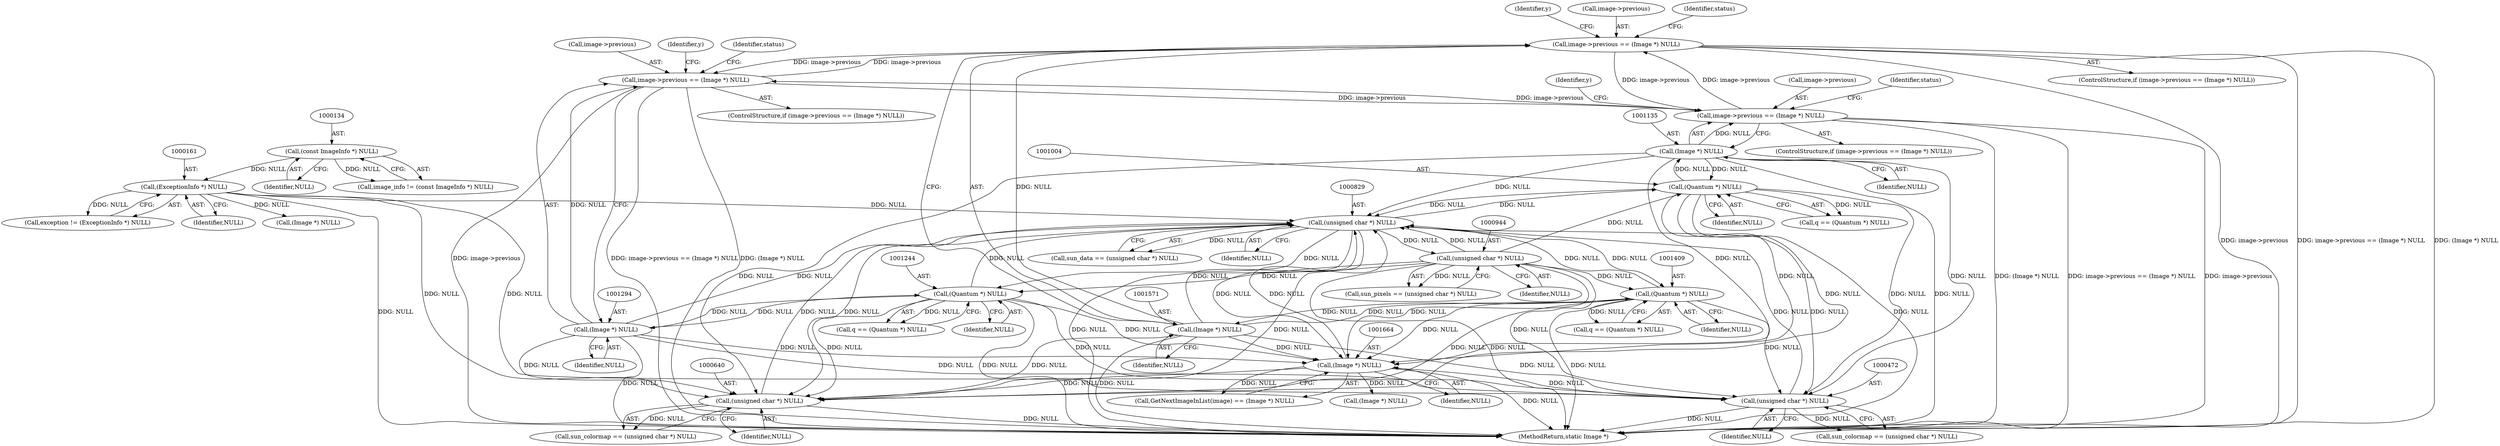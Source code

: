 digraph "0_ImageMagick_bd96074b254c6607a0f7731e59f923ad19d5a46d@pointer" {
"1001566" [label="(Call,image->previous == (Image *) NULL)"];
"1001289" [label="(Call,image->previous == (Image *) NULL)"];
"1001566" [label="(Call,image->previous == (Image *) NULL)"];
"1001130" [label="(Call,image->previous == (Image *) NULL)"];
"1001134" [label="(Call,(Image *) NULL)"];
"1001003" [label="(Call,(Quantum *) NULL)"];
"1000828" [label="(Call,(unsigned char *) NULL)"];
"1001293" [label="(Call,(Image *) NULL)"];
"1001243" [label="(Call,(Quantum *) NULL)"];
"1000943" [label="(Call,(unsigned char *) NULL)"];
"1000639" [label="(Call,(unsigned char *) NULL)"];
"1001570" [label="(Call,(Image *) NULL)"];
"1001408" [label="(Call,(Quantum *) NULL)"];
"1001663" [label="(Call,(Image *) NULL)"];
"1000160" [label="(Call,(ExceptionInfo *) NULL)"];
"1000133" [label="(Call,(const ImageInfo *) NULL)"];
"1000471" [label="(Call,(unsigned char *) NULL)"];
"1000987" [label="(Identifier,y)"];
"1001406" [label="(Call,q == (Quantum *) NULL)"];
"1001131" [label="(Call,image->previous)"];
"1001001" [label="(Call,q == (Quantum *) NULL)"];
"1001245" [label="(Identifier,NULL)"];
"1001289" [label="(Call,image->previous == (Image *) NULL)"];
"1000471" [label="(Call,(unsigned char *) NULL)"];
"1001003" [label="(Call,(Quantum *) NULL)"];
"1000131" [label="(Call,image_info != (const ImageInfo *) NULL)"];
"1000641" [label="(Identifier,NULL)"];
"1001290" [label="(Call,image->previous)"];
"1001293" [label="(Call,(Image *) NULL)"];
"1001392" [label="(Identifier,y)"];
"1001227" [label="(Identifier,y)"];
"1000191" [label="(Call,(Image *) NULL)"];
"1001570" [label="(Call,(Image *) NULL)"];
"1000160" [label="(Call,(ExceptionInfo *) NULL)"];
"1000473" [label="(Identifier,NULL)"];
"1000469" [label="(Call,sun_colormap == (unsigned char *) NULL)"];
"1001129" [label="(ControlStructure,if (image->previous == (Image *) NULL))"];
"1000828" [label="(Call,(unsigned char *) NULL)"];
"1001241" [label="(Call,q == (Quantum *) NULL)"];
"1001243" [label="(Call,(Quantum *) NULL)"];
"1001136" [label="(Identifier,NULL)"];
"1000637" [label="(Call,sun_colormap == (unsigned char *) NULL)"];
"1000941" [label="(Call,sun_pixels == (unsigned char *) NULL)"];
"1001295" [label="(Identifier,NULL)"];
"1000158" [label="(Call,exception != (ExceptionInfo *) NULL)"];
"1001565" [label="(ControlStructure,if (image->previous == (Image *) NULL))"];
"1001660" [label="(Call,GetNextImageInList(image) == (Image *) NULL)"];
"1000162" [label="(Identifier,NULL)"];
"1000133" [label="(Call,(const ImageInfo *) NULL)"];
"1001567" [label="(Call,image->previous)"];
"1000135" [label="(Identifier,NULL)"];
"1000639" [label="(Call,(unsigned char *) NULL)"];
"1001672" [label="(Call,(Image *) NULL)"];
"1000945" [label="(Identifier,NULL)"];
"1001665" [label="(Identifier,NULL)"];
"1001410" [label="(Identifier,NULL)"];
"1000826" [label="(Call,sun_data == (unsigned char *) NULL)"];
"1001139" [label="(Identifier,status)"];
"1001134" [label="(Call,(Image *) NULL)"];
"1001005" [label="(Identifier,NULL)"];
"1001408" [label="(Call,(Quantum *) NULL)"];
"1001566" [label="(Call,image->previous == (Image *) NULL)"];
"1000830" [label="(Identifier,NULL)"];
"1000943" [label="(Call,(unsigned char *) NULL)"];
"1001572" [label="(Identifier,NULL)"];
"1001663" [label="(Call,(Image *) NULL)"];
"1001575" [label="(Identifier,status)"];
"1001288" [label="(ControlStructure,if (image->previous == (Image *) NULL))"];
"1001705" [label="(MethodReturn,static Image *)"];
"1001298" [label="(Identifier,status)"];
"1001130" [label="(Call,image->previous == (Image *) NULL)"];
"1001566" -> "1001565"  [label="AST: "];
"1001566" -> "1001570"  [label="CFG: "];
"1001567" -> "1001566"  [label="AST: "];
"1001570" -> "1001566"  [label="AST: "];
"1001575" -> "1001566"  [label="CFG: "];
"1001392" -> "1001566"  [label="CFG: "];
"1001566" -> "1001705"  [label="DDG: image->previous"];
"1001566" -> "1001705"  [label="DDG: image->previous == (Image *) NULL"];
"1001566" -> "1001705"  [label="DDG: (Image *) NULL"];
"1001566" -> "1001130"  [label="DDG: image->previous"];
"1001566" -> "1001289"  [label="DDG: image->previous"];
"1001289" -> "1001566"  [label="DDG: image->previous"];
"1001130" -> "1001566"  [label="DDG: image->previous"];
"1001570" -> "1001566"  [label="DDG: NULL"];
"1001289" -> "1001288"  [label="AST: "];
"1001289" -> "1001293"  [label="CFG: "];
"1001290" -> "1001289"  [label="AST: "];
"1001293" -> "1001289"  [label="AST: "];
"1001298" -> "1001289"  [label="CFG: "];
"1001227" -> "1001289"  [label="CFG: "];
"1001289" -> "1001705"  [label="DDG: image->previous"];
"1001289" -> "1001705"  [label="DDG: image->previous == (Image *) NULL"];
"1001289" -> "1001705"  [label="DDG: (Image *) NULL"];
"1001289" -> "1001130"  [label="DDG: image->previous"];
"1001130" -> "1001289"  [label="DDG: image->previous"];
"1001293" -> "1001289"  [label="DDG: NULL"];
"1001130" -> "1001129"  [label="AST: "];
"1001130" -> "1001134"  [label="CFG: "];
"1001131" -> "1001130"  [label="AST: "];
"1001134" -> "1001130"  [label="AST: "];
"1001139" -> "1001130"  [label="CFG: "];
"1000987" -> "1001130"  [label="CFG: "];
"1001130" -> "1001705"  [label="DDG: (Image *) NULL"];
"1001130" -> "1001705"  [label="DDG: image->previous == (Image *) NULL"];
"1001130" -> "1001705"  [label="DDG: image->previous"];
"1001134" -> "1001130"  [label="DDG: NULL"];
"1001134" -> "1001136"  [label="CFG: "];
"1001135" -> "1001134"  [label="AST: "];
"1001136" -> "1001134"  [label="AST: "];
"1001134" -> "1001705"  [label="DDG: NULL"];
"1001134" -> "1000471"  [label="DDG: NULL"];
"1001134" -> "1000639"  [label="DDG: NULL"];
"1001134" -> "1000828"  [label="DDG: NULL"];
"1001134" -> "1001003"  [label="DDG: NULL"];
"1001003" -> "1001134"  [label="DDG: NULL"];
"1001134" -> "1001663"  [label="DDG: NULL"];
"1001003" -> "1001001"  [label="AST: "];
"1001003" -> "1001005"  [label="CFG: "];
"1001004" -> "1001003"  [label="AST: "];
"1001005" -> "1001003"  [label="AST: "];
"1001001" -> "1001003"  [label="CFG: "];
"1001003" -> "1001705"  [label="DDG: NULL"];
"1001003" -> "1000471"  [label="DDG: NULL"];
"1001003" -> "1000639"  [label="DDG: NULL"];
"1001003" -> "1000828"  [label="DDG: NULL"];
"1001003" -> "1001001"  [label="DDG: NULL"];
"1000828" -> "1001003"  [label="DDG: NULL"];
"1000943" -> "1001003"  [label="DDG: NULL"];
"1001003" -> "1001663"  [label="DDG: NULL"];
"1000828" -> "1000826"  [label="AST: "];
"1000828" -> "1000830"  [label="CFG: "];
"1000829" -> "1000828"  [label="AST: "];
"1000830" -> "1000828"  [label="AST: "];
"1000826" -> "1000828"  [label="CFG: "];
"1000828" -> "1001705"  [label="DDG: NULL"];
"1000828" -> "1000471"  [label="DDG: NULL"];
"1000828" -> "1000639"  [label="DDG: NULL"];
"1000828" -> "1000826"  [label="DDG: NULL"];
"1001293" -> "1000828"  [label="DDG: NULL"];
"1000639" -> "1000828"  [label="DDG: NULL"];
"1001570" -> "1000828"  [label="DDG: NULL"];
"1000943" -> "1000828"  [label="DDG: NULL"];
"1001663" -> "1000828"  [label="DDG: NULL"];
"1001408" -> "1000828"  [label="DDG: NULL"];
"1000471" -> "1000828"  [label="DDG: NULL"];
"1000160" -> "1000828"  [label="DDG: NULL"];
"1001243" -> "1000828"  [label="DDG: NULL"];
"1000828" -> "1000943"  [label="DDG: NULL"];
"1000828" -> "1001243"  [label="DDG: NULL"];
"1000828" -> "1001408"  [label="DDG: NULL"];
"1000828" -> "1001663"  [label="DDG: NULL"];
"1001293" -> "1001295"  [label="CFG: "];
"1001294" -> "1001293"  [label="AST: "];
"1001295" -> "1001293"  [label="AST: "];
"1001293" -> "1001705"  [label="DDG: NULL"];
"1001293" -> "1000471"  [label="DDG: NULL"];
"1001293" -> "1000639"  [label="DDG: NULL"];
"1001293" -> "1001243"  [label="DDG: NULL"];
"1001243" -> "1001293"  [label="DDG: NULL"];
"1001293" -> "1001663"  [label="DDG: NULL"];
"1001243" -> "1001241"  [label="AST: "];
"1001243" -> "1001245"  [label="CFG: "];
"1001244" -> "1001243"  [label="AST: "];
"1001245" -> "1001243"  [label="AST: "];
"1001241" -> "1001243"  [label="CFG: "];
"1001243" -> "1001705"  [label="DDG: NULL"];
"1001243" -> "1000471"  [label="DDG: NULL"];
"1001243" -> "1000639"  [label="DDG: NULL"];
"1001243" -> "1001241"  [label="DDG: NULL"];
"1000943" -> "1001243"  [label="DDG: NULL"];
"1001243" -> "1001663"  [label="DDG: NULL"];
"1000943" -> "1000941"  [label="AST: "];
"1000943" -> "1000945"  [label="CFG: "];
"1000944" -> "1000943"  [label="AST: "];
"1000945" -> "1000943"  [label="AST: "];
"1000941" -> "1000943"  [label="CFG: "];
"1000943" -> "1001705"  [label="DDG: NULL"];
"1000943" -> "1000471"  [label="DDG: NULL"];
"1000943" -> "1000639"  [label="DDG: NULL"];
"1000943" -> "1000941"  [label="DDG: NULL"];
"1000943" -> "1001408"  [label="DDG: NULL"];
"1000943" -> "1001663"  [label="DDG: NULL"];
"1000639" -> "1000637"  [label="AST: "];
"1000639" -> "1000641"  [label="CFG: "];
"1000640" -> "1000639"  [label="AST: "];
"1000641" -> "1000639"  [label="AST: "];
"1000637" -> "1000639"  [label="CFG: "];
"1000639" -> "1001705"  [label="DDG: NULL"];
"1000639" -> "1000637"  [label="DDG: NULL"];
"1001570" -> "1000639"  [label="DDG: NULL"];
"1001663" -> "1000639"  [label="DDG: NULL"];
"1001408" -> "1000639"  [label="DDG: NULL"];
"1000160" -> "1000639"  [label="DDG: NULL"];
"1001570" -> "1001572"  [label="CFG: "];
"1001571" -> "1001570"  [label="AST: "];
"1001572" -> "1001570"  [label="AST: "];
"1001570" -> "1001705"  [label="DDG: NULL"];
"1001570" -> "1000471"  [label="DDG: NULL"];
"1001570" -> "1001408"  [label="DDG: NULL"];
"1001408" -> "1001570"  [label="DDG: NULL"];
"1001570" -> "1001663"  [label="DDG: NULL"];
"1001408" -> "1001406"  [label="AST: "];
"1001408" -> "1001410"  [label="CFG: "];
"1001409" -> "1001408"  [label="AST: "];
"1001410" -> "1001408"  [label="AST: "];
"1001406" -> "1001408"  [label="CFG: "];
"1001408" -> "1001705"  [label="DDG: NULL"];
"1001408" -> "1000471"  [label="DDG: NULL"];
"1001408" -> "1001406"  [label="DDG: NULL"];
"1001408" -> "1001663"  [label="DDG: NULL"];
"1001663" -> "1001660"  [label="AST: "];
"1001663" -> "1001665"  [label="CFG: "];
"1001664" -> "1001663"  [label="AST: "];
"1001665" -> "1001663"  [label="AST: "];
"1001660" -> "1001663"  [label="CFG: "];
"1001663" -> "1001705"  [label="DDG: NULL"];
"1001663" -> "1000471"  [label="DDG: NULL"];
"1001663" -> "1001660"  [label="DDG: NULL"];
"1001663" -> "1001672"  [label="DDG: NULL"];
"1000160" -> "1000158"  [label="AST: "];
"1000160" -> "1000162"  [label="CFG: "];
"1000161" -> "1000160"  [label="AST: "];
"1000162" -> "1000160"  [label="AST: "];
"1000158" -> "1000160"  [label="CFG: "];
"1000160" -> "1001705"  [label="DDG: NULL"];
"1000160" -> "1000158"  [label="DDG: NULL"];
"1000133" -> "1000160"  [label="DDG: NULL"];
"1000160" -> "1000191"  [label="DDG: NULL"];
"1000160" -> "1000471"  [label="DDG: NULL"];
"1000133" -> "1000131"  [label="AST: "];
"1000133" -> "1000135"  [label="CFG: "];
"1000134" -> "1000133"  [label="AST: "];
"1000135" -> "1000133"  [label="AST: "];
"1000131" -> "1000133"  [label="CFG: "];
"1000133" -> "1000131"  [label="DDG: NULL"];
"1000471" -> "1000469"  [label="AST: "];
"1000471" -> "1000473"  [label="CFG: "];
"1000472" -> "1000471"  [label="AST: "];
"1000473" -> "1000471"  [label="AST: "];
"1000469" -> "1000471"  [label="CFG: "];
"1000471" -> "1001705"  [label="DDG: NULL"];
"1000471" -> "1000469"  [label="DDG: NULL"];
}
